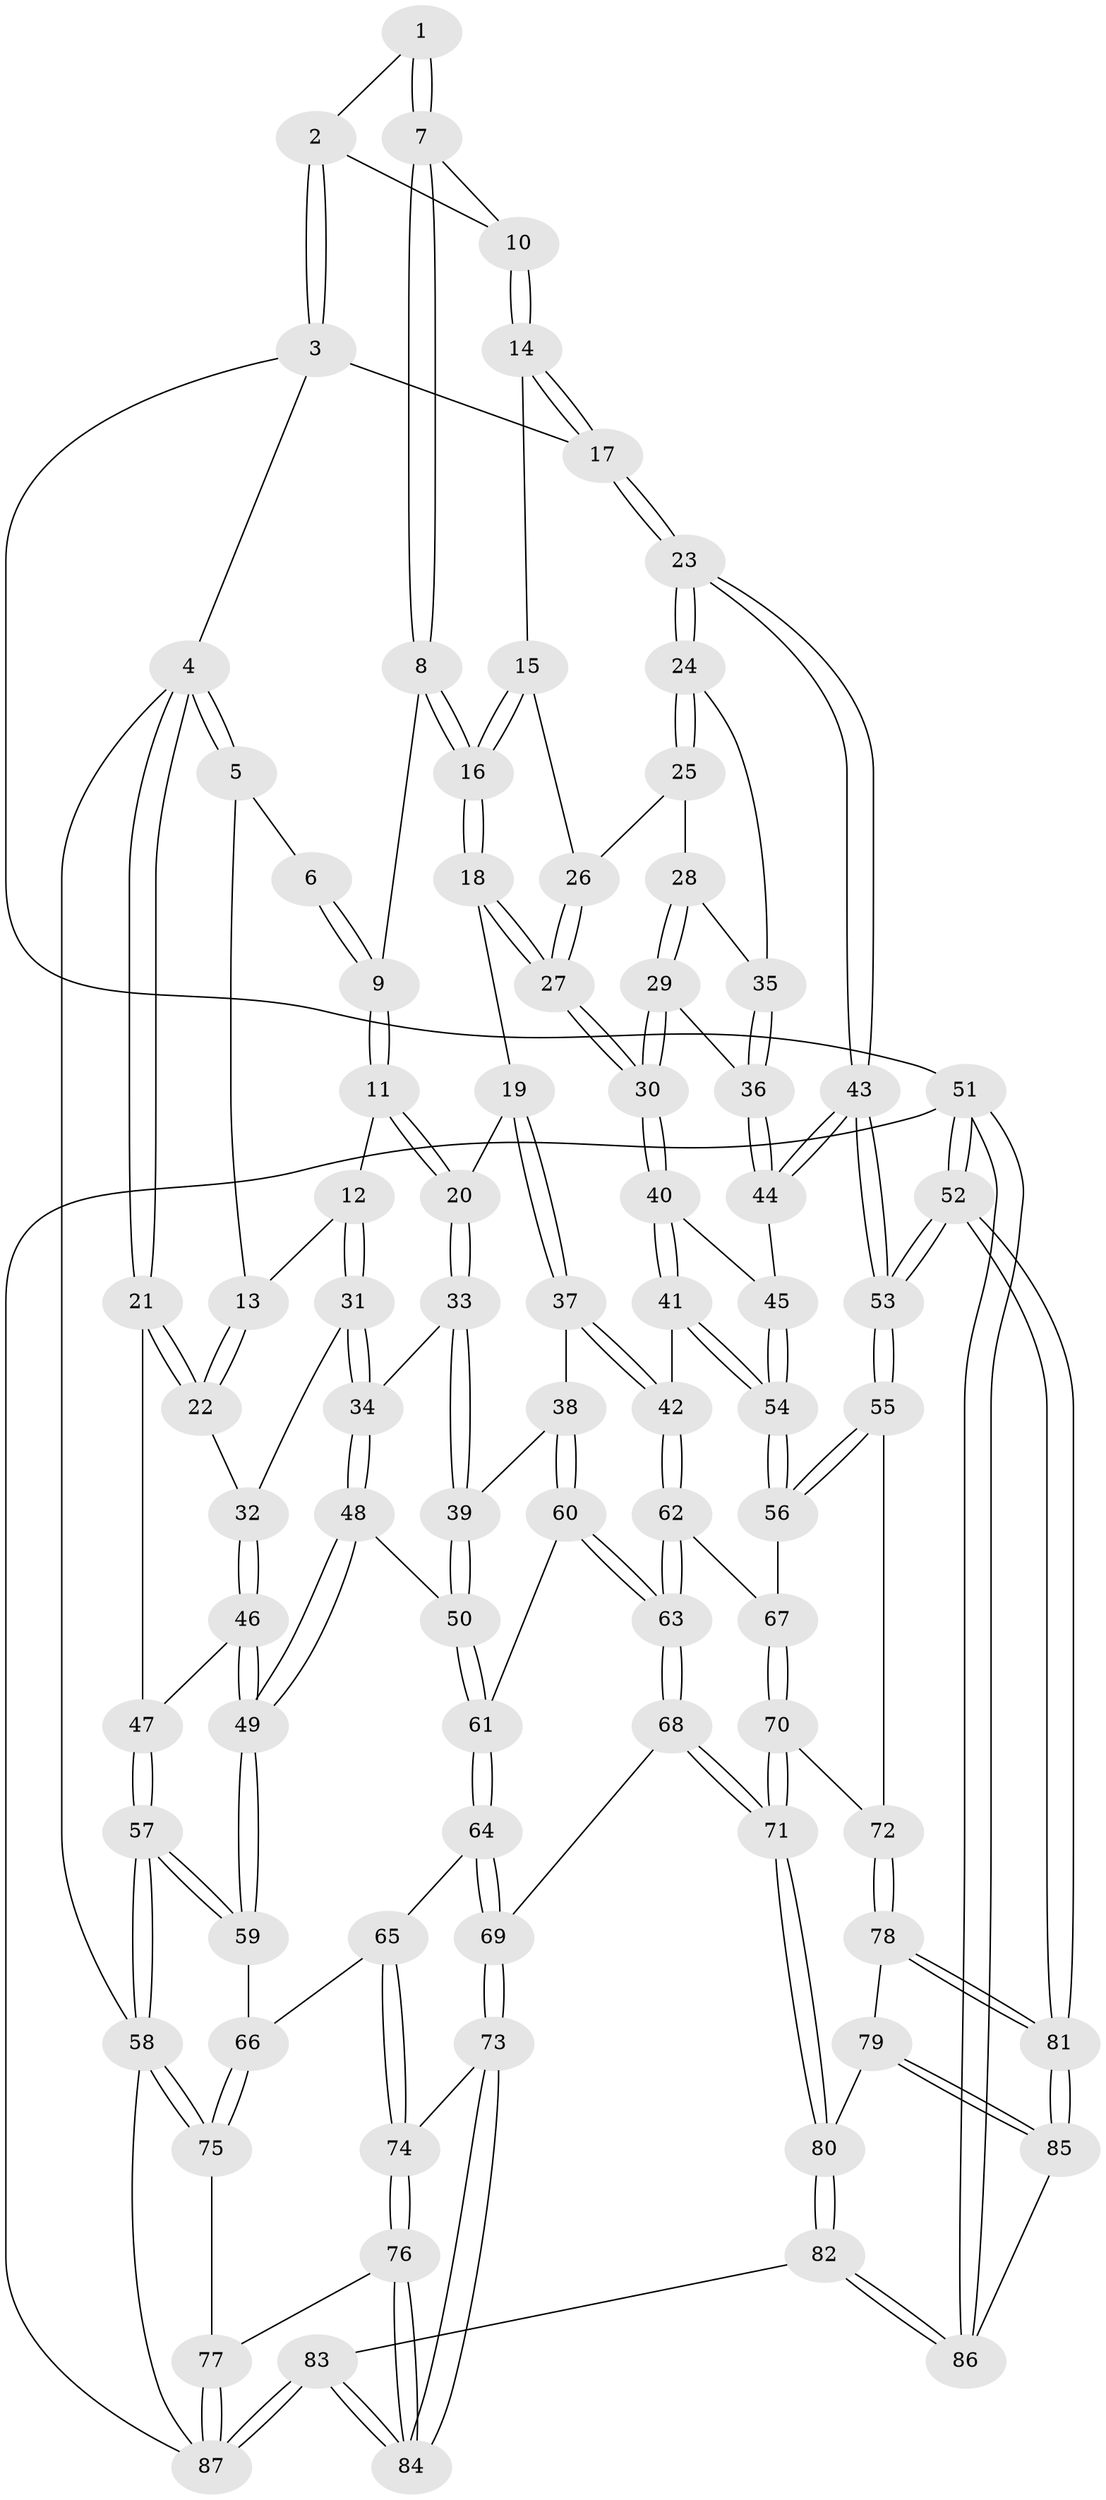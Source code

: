 // coarse degree distribution, {4: 0.2786885245901639, 2: 0.03278688524590164, 3: 0.6721311475409836, 5: 0.01639344262295082}
// Generated by graph-tools (version 1.1) at 2025/38/03/04/25 23:38:22]
// undirected, 87 vertices, 214 edges
graph export_dot {
  node [color=gray90,style=filled];
  1 [pos="+0.7378742337413678+0"];
  2 [pos="+0.8546775038818061+0"];
  3 [pos="+1+0"];
  4 [pos="+0+0"];
  5 [pos="+0.35294706905688605+0"];
  6 [pos="+0.4962119870719907+0"];
  7 [pos="+0.6641484468970302+0.07823644279702666"];
  8 [pos="+0.6306179369536287+0.10740694682248415"];
  9 [pos="+0.5479120872388856+0.04949521043593856"];
  10 [pos="+0.726576923296249+0.09463009132377179"];
  11 [pos="+0.4952951590649803+0.14802133616225518"];
  12 [pos="+0.3076986975804767+0.10797902662319137"];
  13 [pos="+0.29864042303500676+0.05145997907721509"];
  14 [pos="+0.7515485823692846+0.14098627626295868"];
  15 [pos="+0.7425748665133779+0.17521189557302924"];
  16 [pos="+0.6410302979938819+0.19275163543549378"];
  17 [pos="+1+0"];
  18 [pos="+0.6163507494089954+0.22319205342078904"];
  19 [pos="+0.5666393229190952+0.24108858434098235"];
  20 [pos="+0.5447073766077601+0.23602676268458833"];
  21 [pos="+0+0.04988736733766037"];
  22 [pos="+0+0.0979104535701064"];
  23 [pos="+1+0.09072309975617537"];
  24 [pos="+1+0.15142751703340346"];
  25 [pos="+0.7671531918527142+0.19809277973458927"];
  26 [pos="+0.7643330994554465+0.19622864443716007"];
  27 [pos="+0.6969510192308432+0.3041344548360456"];
  28 [pos="+0.7806535368113461+0.23806327171195976"];
  29 [pos="+0.7849698489849988+0.3223412295499284"];
  30 [pos="+0.7359510244069848+0.36571003805119207"];
  31 [pos="+0.2769700478760963+0.2261785774811937"];
  32 [pos="+0.2157213160467629+0.2634312900593109"];
  33 [pos="+0.4040971199945872+0.3183889188679478"];
  34 [pos="+0.40227116447081124+0.31797714254127807"];
  35 [pos="+0.8567593915511663+0.24851958388519718"];
  36 [pos="+0.7958636951540639+0.32100681661361313"];
  37 [pos="+0.6001205324437261+0.4488862212603578"];
  38 [pos="+0.5564320573143033+0.4446819924381501"];
  39 [pos="+0.4708956619907596+0.412942158717513"];
  40 [pos="+0.7359160091708722+0.36584353391758334"];
  41 [pos="+0.6836257370758653+0.456833300417152"];
  42 [pos="+0.6392561078388646+0.47398777763914407"];
  43 [pos="+1+0.18566808391373146"];
  44 [pos="+0.955752421876213+0.3449299698494145"];
  45 [pos="+0.8953651837890043+0.42596282396877644"];
  46 [pos="+0.15760627913616893+0.3995994305072333"];
  47 [pos="+0+0.24162659790507554"];
  48 [pos="+0.3289281275684678+0.442679897302515"];
  49 [pos="+0.16223829580554336+0.456347389421875"];
  50 [pos="+0.3888639698584561+0.51431542522074"];
  51 [pos="+1+1"];
  52 [pos="+1+1"];
  53 [pos="+1+0.6780523959718956"];
  54 [pos="+0.8621848319955755+0.5460539946252065"];
  55 [pos="+1+0.6581140021204991"];
  56 [pos="+0.8710919788862418+0.5623770446510222"];
  57 [pos="+0+0.5804443784013564"];
  58 [pos="+0+0.8398868936101958"];
  59 [pos="+0.13068616370966823+0.5665860601703423"];
  60 [pos="+0.4440449898899111+0.5591457363567728"];
  61 [pos="+0.3888945401983026+0.5462601005431373"];
  62 [pos="+0.6173327211001631+0.5875761334567422"];
  63 [pos="+0.5570558367008855+0.6511768251845496"];
  64 [pos="+0.31769457206107876+0.617430356881557"];
  65 [pos="+0.24865825104964065+0.6201481265398234"];
  66 [pos="+0.15008789630650943+0.590837396466278"];
  67 [pos="+0.7428010418812316+0.6628048973866513"];
  68 [pos="+0.5315818524741251+0.7293473005771165"];
  69 [pos="+0.4596068446679407+0.7577798997847267"];
  70 [pos="+0.7495377152126131+0.7247538392131034"];
  71 [pos="+0.6448234707915428+0.8184058288906453"];
  72 [pos="+0.8555249456817656+0.770364393515639"];
  73 [pos="+0.44260339982107066+0.7837993206499194"];
  74 [pos="+0.2890868908238419+0.7815086190478558"];
  75 [pos="+0.11857913152230364+0.8464469466533432"];
  76 [pos="+0.20009115082274706+0.8853737731669737"];
  77 [pos="+0.1606337627240606+0.8910734175518144"];
  78 [pos="+0.8374675256519478+0.8583971243528999"];
  79 [pos="+0.8024648559234882+0.8769391287694807"];
  80 [pos="+0.6520007461376087+0.842186212222523"];
  81 [pos="+1+1"];
  82 [pos="+0.5677311143405647+1"];
  83 [pos="+0.5125059237854458+1"];
  84 [pos="+0.4084431580582783+0.9460773613857983"];
  85 [pos="+0.7885595675543667+0.9477772374668192"];
  86 [pos="+0.626473804571455+1"];
  87 [pos="+0.077396669004506+1"];
  1 -- 2;
  1 -- 7;
  1 -- 7;
  2 -- 3;
  2 -- 3;
  2 -- 10;
  3 -- 4;
  3 -- 17;
  3 -- 51;
  4 -- 5;
  4 -- 5;
  4 -- 21;
  4 -- 21;
  4 -- 58;
  5 -- 6;
  5 -- 13;
  6 -- 9;
  6 -- 9;
  7 -- 8;
  7 -- 8;
  7 -- 10;
  8 -- 9;
  8 -- 16;
  8 -- 16;
  9 -- 11;
  9 -- 11;
  10 -- 14;
  10 -- 14;
  11 -- 12;
  11 -- 20;
  11 -- 20;
  12 -- 13;
  12 -- 31;
  12 -- 31;
  13 -- 22;
  13 -- 22;
  14 -- 15;
  14 -- 17;
  14 -- 17;
  15 -- 16;
  15 -- 16;
  15 -- 26;
  16 -- 18;
  16 -- 18;
  17 -- 23;
  17 -- 23;
  18 -- 19;
  18 -- 27;
  18 -- 27;
  19 -- 20;
  19 -- 37;
  19 -- 37;
  20 -- 33;
  20 -- 33;
  21 -- 22;
  21 -- 22;
  21 -- 47;
  22 -- 32;
  23 -- 24;
  23 -- 24;
  23 -- 43;
  23 -- 43;
  24 -- 25;
  24 -- 25;
  24 -- 35;
  25 -- 26;
  25 -- 28;
  26 -- 27;
  26 -- 27;
  27 -- 30;
  27 -- 30;
  28 -- 29;
  28 -- 29;
  28 -- 35;
  29 -- 30;
  29 -- 30;
  29 -- 36;
  30 -- 40;
  30 -- 40;
  31 -- 32;
  31 -- 34;
  31 -- 34;
  32 -- 46;
  32 -- 46;
  33 -- 34;
  33 -- 39;
  33 -- 39;
  34 -- 48;
  34 -- 48;
  35 -- 36;
  35 -- 36;
  36 -- 44;
  36 -- 44;
  37 -- 38;
  37 -- 42;
  37 -- 42;
  38 -- 39;
  38 -- 60;
  38 -- 60;
  39 -- 50;
  39 -- 50;
  40 -- 41;
  40 -- 41;
  40 -- 45;
  41 -- 42;
  41 -- 54;
  41 -- 54;
  42 -- 62;
  42 -- 62;
  43 -- 44;
  43 -- 44;
  43 -- 53;
  43 -- 53;
  44 -- 45;
  45 -- 54;
  45 -- 54;
  46 -- 47;
  46 -- 49;
  46 -- 49;
  47 -- 57;
  47 -- 57;
  48 -- 49;
  48 -- 49;
  48 -- 50;
  49 -- 59;
  49 -- 59;
  50 -- 61;
  50 -- 61;
  51 -- 52;
  51 -- 52;
  51 -- 86;
  51 -- 86;
  51 -- 87;
  52 -- 53;
  52 -- 53;
  52 -- 81;
  52 -- 81;
  53 -- 55;
  53 -- 55;
  54 -- 56;
  54 -- 56;
  55 -- 56;
  55 -- 56;
  55 -- 72;
  56 -- 67;
  57 -- 58;
  57 -- 58;
  57 -- 59;
  57 -- 59;
  58 -- 75;
  58 -- 75;
  58 -- 87;
  59 -- 66;
  60 -- 61;
  60 -- 63;
  60 -- 63;
  61 -- 64;
  61 -- 64;
  62 -- 63;
  62 -- 63;
  62 -- 67;
  63 -- 68;
  63 -- 68;
  64 -- 65;
  64 -- 69;
  64 -- 69;
  65 -- 66;
  65 -- 74;
  65 -- 74;
  66 -- 75;
  66 -- 75;
  67 -- 70;
  67 -- 70;
  68 -- 69;
  68 -- 71;
  68 -- 71;
  69 -- 73;
  69 -- 73;
  70 -- 71;
  70 -- 71;
  70 -- 72;
  71 -- 80;
  71 -- 80;
  72 -- 78;
  72 -- 78;
  73 -- 74;
  73 -- 84;
  73 -- 84;
  74 -- 76;
  74 -- 76;
  75 -- 77;
  76 -- 77;
  76 -- 84;
  76 -- 84;
  77 -- 87;
  77 -- 87;
  78 -- 79;
  78 -- 81;
  78 -- 81;
  79 -- 80;
  79 -- 85;
  79 -- 85;
  80 -- 82;
  80 -- 82;
  81 -- 85;
  81 -- 85;
  82 -- 83;
  82 -- 86;
  82 -- 86;
  83 -- 84;
  83 -- 84;
  83 -- 87;
  83 -- 87;
  85 -- 86;
}
